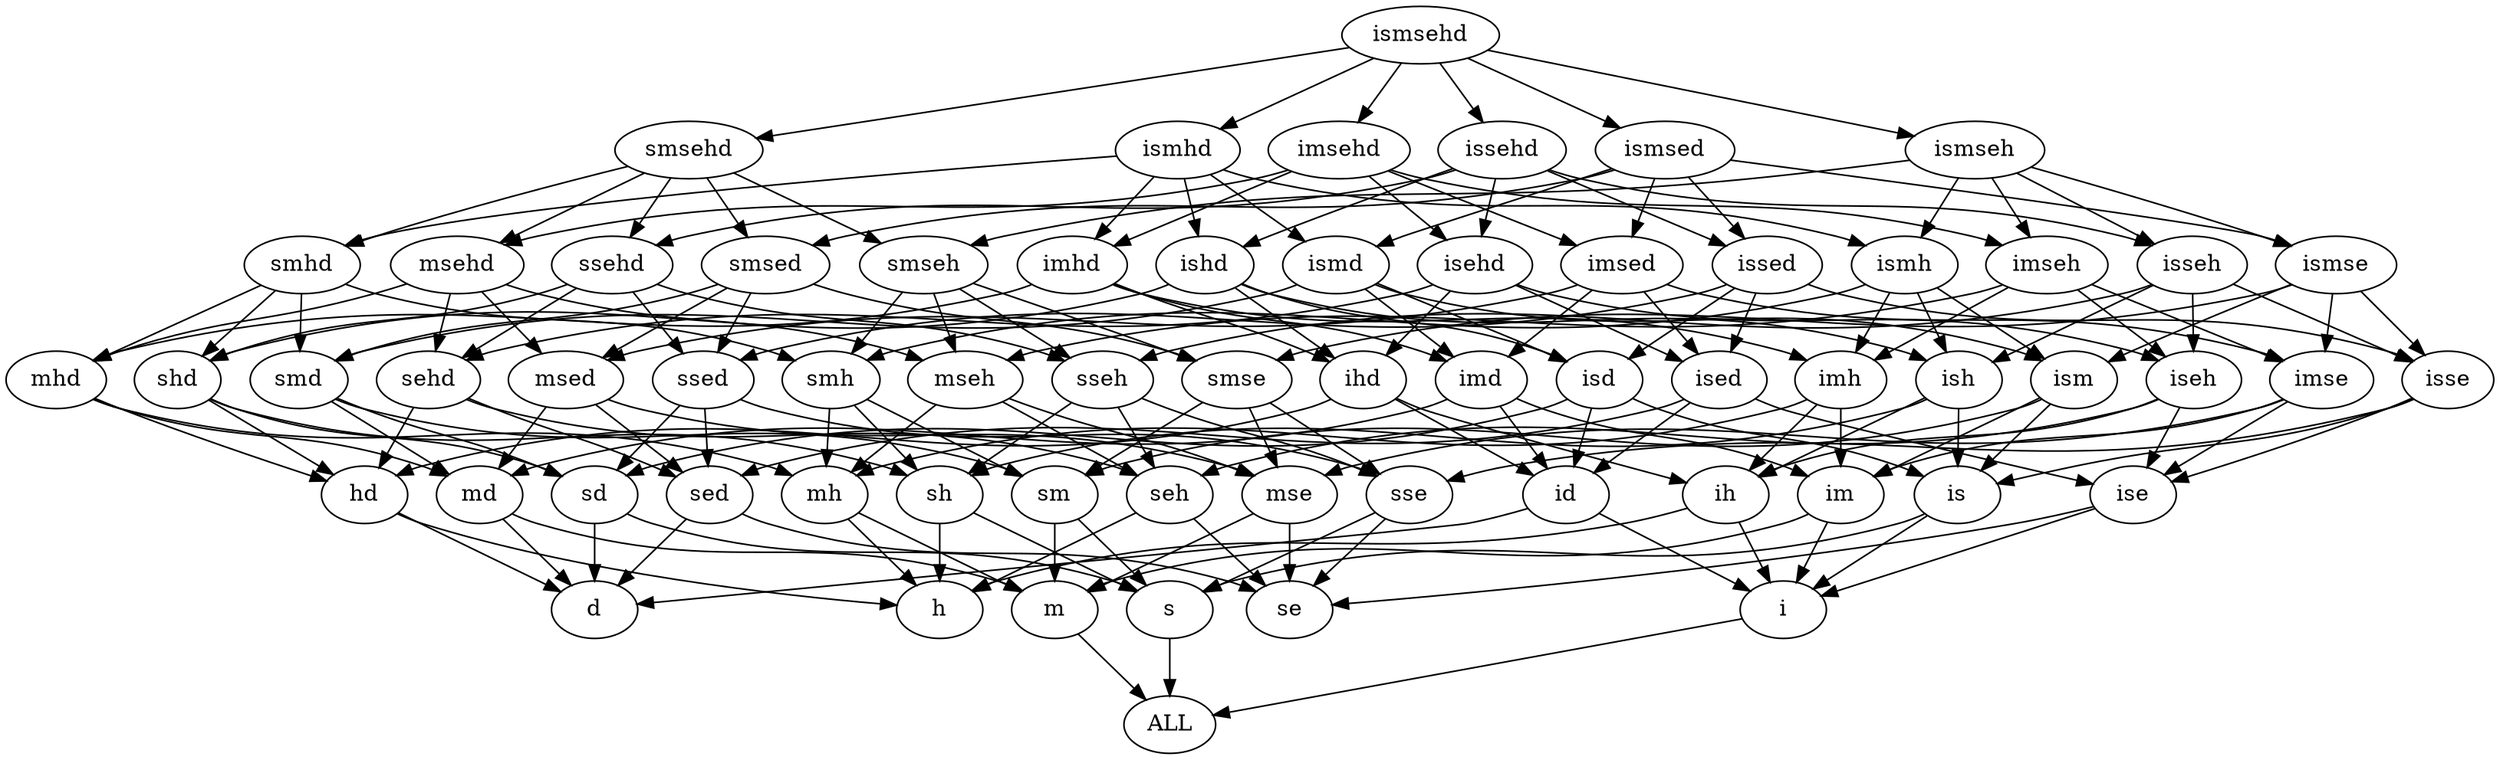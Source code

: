 digraph G {
ismsehd ->  smsehd;
ismsehd ->  imsehd;
ismsehd ->  issehd;
ismsehd ->  ismhd;
ismsehd ->  ismsed;
ismsehd ->  ismseh;
smsehd ->  msehd;
smsehd ->  ssehd;
smsehd ->  smhd;
smsehd ->  smsed;
smsehd ->  smseh;
imsehd ->  msehd;
imsehd ->  isehd;
imsehd ->  imhd;
imsehd ->  imsed;
imsehd ->  imseh;
issehd ->  ssehd;
issehd ->  isehd;
issehd ->  ishd;
issehd ->  issed;
issehd ->  isseh;
ismhd ->  smhd;
ismhd ->  imhd;
ismhd ->  ishd;
ismhd ->  ismd;
ismhd ->  ismh;
ismsed ->  smsed;
ismsed ->  imsed;
ismsed ->  issed;
ismsed ->  ismd;
ismsed ->  ismse;
ismseh ->  smseh;
ismseh ->  imseh;
ismseh ->  isseh;
ismseh ->  ismh;
ismseh ->  ismse;
msehd ->  sehd;
msehd ->  mhd;
msehd ->  msed;
msehd ->  mseh;
ssehd ->  sehd;
ssehd ->  shd;
ssehd ->  ssed;
ssehd ->  sseh;
smhd ->  mhd;
smhd ->  shd;
smhd ->  smd;
smhd ->  smh;
smsed ->  msed;
smsed ->  ssed;
smsed ->  smd;
smsed ->  smse;
smseh ->  mseh;
smseh ->  sseh;
smseh ->  smh;
smseh ->  smse;
isehd ->  sehd;
isehd ->  ihd;
isehd ->  ised;
isehd ->  iseh;
imhd ->  mhd;
imhd ->  ihd;
imhd ->  imd;
imhd ->  imh;
imsed ->  msed;
imsed ->  ised;
imsed ->  imd;
imsed ->  imse;
imseh ->  mseh;
imseh ->  iseh;
imseh ->  imh;
imseh ->  imse;
ishd ->  shd;
ishd ->  ihd;
ishd ->  isd;
ishd ->  ish;
issed ->  ssed;
issed ->  ised;
issed ->  isd;
issed ->  isse;
isseh ->  sseh;
isseh ->  iseh;
isseh ->  ish;
isseh ->  isse;
ismd ->  smd;
ismd ->  imd;
ismd ->  isd;
ismd ->  ism;
ismh ->  smh;
ismh ->  imh;
ismh ->  ish;
ismh ->  ism;
ismse ->  smse;
ismse ->  imse;
ismse ->  isse;
ismse ->  ism;
sehd ->  hd;
sehd ->  sed;
sehd ->  seh;
mhd ->  hd;
mhd ->  md;
mhd ->  mh;
msed ->  sed;
msed ->  md;
msed ->  mse;
mseh ->  seh;
mseh ->  mh;
mseh ->  mse;
shd ->  hd;
shd ->  sd;
shd ->  sh;
ssed ->  sed;
ssed ->  sd;
ssed ->  sse;
sseh ->  seh;
sseh ->  sh;
sseh ->  sse;
smd ->  md;
smd ->  sd;
smd ->  sm;
smh ->  mh;
smh ->  sh;
smh ->  sm;
smse ->  mse;
smse ->  sse;
smse ->  sm;
ihd ->  hd;
ihd ->  id;
ihd ->  ih;
ised ->  sed;
ised ->  id;
ised ->  ise;
iseh ->  seh;
iseh ->  ih;
iseh ->  ise;
imd ->  md;
imd ->  id;
imd ->  im;
imh ->  mh;
imh ->  ih;
imh ->  im;
imse ->  mse;
imse ->  ise;
imse ->  im;
isd ->  sd;
isd ->  id;
isd ->  is;
ish ->  sh;
ish ->  ih;
ish ->  is;
isse ->  sse;
isse ->  ise;
isse ->  is;
ism ->  sm;
ism ->  im;
ism ->  is;
hd ->  d;
hd ->  h;
sed ->  d;
sed ->  se;
seh ->  h;
seh ->  se;
md ->  d;
md ->  m;
mh ->  h;
mh ->  m;
mse ->  se;
mse ->  m;
sd ->  d;
sd ->  s;
sh ->  h;
sh ->  s;
sse ->  se;
sse ->  s;
sm ->  m;
sm ->  s;
id ->  d;
id ->  i;
ih ->  h;
ih ->  i;
ise ->  se;
ise ->  i;
im ->  m;
im ->  i;
is ->  s;
is ->  i;
d;
h;
se;
m ->  ALL;
m;
s ->  ALL;
s;
i ->  ALL;
ih;
i;
sed;
ised;
id;
ise;
seh;
iseh;
mhd;
hd;
md;
mh;
imhd;
ihd;
imd;
imh;
im;
msed;
mse;
imsed;
imse;
mseh;
imseh;
ssehd;
sehd;
shd;
ssed;
sseh;
sd;
sh;
sse;
isehd;
issehd;
ishd;
issed;
isseh;
isd;
ish;
isse;
is;
smhd;
smd;
smh;
sm;
ismhd;
ismd;
ismh;
ism;
smsed;
smse;
ismsed;
ismse;
smseh;
ismseh;
smsehd;
msehd;
imsehd;
ALL;
}